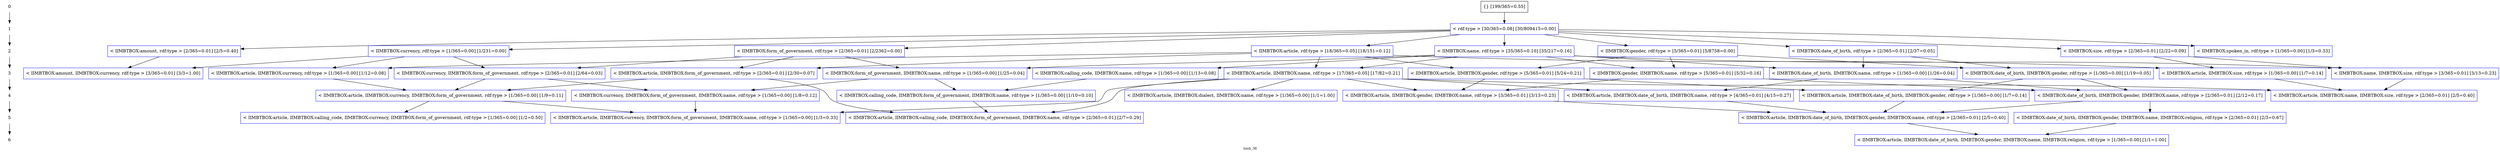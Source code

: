 digraph iimb_38 {
  {
    rank=same;
    node_r0 [label="0", shape="plaintext"];
    node_n97d170e1550eee4afc0af065b78cda302a97674c [color="black", label="{} [199/365=0.55]", shape="rectangle", style="solid"];
  }
  {
    rank=same;
    node_r1 [label="1", shape="plaintext"];
    node_n3c197cb1f6842dc41aa48dc8b9032284bcf39a27 [color="blue", label="< rdf:type > [30/365=0.08] [30/809415=0.00]", shape="rectangle", style="solid"];
  }
  {
    rank=same;
    node_r2 [label="2", shape="plaintext"];
    node_nee5fbcea97144d897cd3f4899a660fad4c25f14d [color="blue", label="< IIMBTBOX:amount, rdf:type > [2/365=0.01] [2/5=0.40]", shape="rectangle", style="solid"];
    node_nc2c6a832113450f98f454fe5aca8e1352d2f13d7 [color="blue", label="< IIMBTBOX:article, rdf:type > [18/365=0.05] [18/151=0.12]", shape="rectangle", style="solid"];
    node_n76925b9967b455dafe672dbc3e6378f92b41ff12 [color="blue", label="< IIMBTBOX:currency, rdf:type > [1/365=0.00] [1/231=0.00]", shape="rectangle", style="solid"];
    node_ncced4fd2310948c307f4c5ae44e6ac2b6e259bad [color="blue", label="< IIMBTBOX:date_of_birth, rdf:type > [2/365=0.01] [2/37=0.05]", shape="rectangle", style="solid"];
    node_n15f21d2766a7b3efdc77592d15d0c984b26f857a [color="blue", label="< IIMBTBOX:form_of_government, rdf:type > [2/365=0.01] [2/2362=0.00]", shape="rectangle", style="solid"];
    node_n66d8b5a077431b2b6237dedbf7cdb3a75d7b2f4c [color="blue", label="< IIMBTBOX:gender, rdf:type > [5/365=0.01] [5/8758=0.00]", shape="rectangle", style="solid"];
    node_n80bb4dd36e016f9285a39311cf8a75356e62accd [color="blue", label="< IIMBTBOX:name, rdf:type > [35/365=0.10] [35/217=0.16]", shape="rectangle", style="solid"];
    node_nfa251487da74df95ee20250ecaf6d9f4f9cc0e81 [color="blue", label="< IIMBTBOX:size, rdf:type > [2/365=0.01] [2/22=0.09]", shape="rectangle", style="solid"];
    node_nd31f85a96ae626525719c53d5d2ba6caca661d18 [color="blue", label="< IIMBTBOX:spoken_in, rdf:type > [1/365=0.00] [1/3=0.33]", shape="rectangle", style="solid"];
  }
  {
    rank=same;
    node_r3 [label="3", shape="plaintext"];
    node_n5771e5bfcf9fc075809e075912c0df4754cf5039 [color="blue", label="< IIMBTBOX:amount, IIMBTBOX:currency, rdf:type > [3/365=0.01] [3/3=1.00]", shape="rectangle", style="solid"];
    node_n11c1dd5e9a6d8206b0814410cc7ded00223933cc [color="blue", label="< IIMBTBOX:article, IIMBTBOX:currency, rdf:type > [1/365=0.00] [1/12=0.08]", shape="rectangle", style="solid"];
    node_n58d4556bf2e115803f15f42168df2698e170f40e [color="blue", label="< IIMBTBOX:article, IIMBTBOX:form_of_government, rdf:type > [2/365=0.01] [2/30=0.07]", shape="rectangle", style="solid"];
    node_n0cd72f9b4147a2bfd913d455a877964a980f909f [color="blue", label="< IIMBTBOX:article, IIMBTBOX:gender, rdf:type > [5/365=0.01] [5/24=0.21]", shape="rectangle", style="solid"];
    node_n2a6578f22a81833da3ebf8c90430904bb81f93e0 [color="blue", label="< IIMBTBOX:article, IIMBTBOX:name, rdf:type > [17/365=0.05] [17/82=0.21]", shape="rectangle", style="solid"];
    node_nd6aac7f8c883a90c09ec616b1ee86dbd2df809e7 [color="blue", label="< IIMBTBOX:article, IIMBTBOX:size, rdf:type > [1/365=0.00] [1/7=0.14]", shape="rectangle", style="solid"];
    node_n890666da2148ab18d44e8d5bf4b6681cf07c56c0 [color="blue", label="< IIMBTBOX:calling_code, IIMBTBOX:name, rdf:type > [1/365=0.00] [1/13=0.08]", shape="rectangle", style="solid"];
    node_n5dc5ec62dcaf684f5981dd15c9f66d231ad4690f [color="blue", label="< IIMBTBOX:currency, IIMBTBOX:form_of_government, rdf:type > [2/365=0.01] [2/64=0.03]", shape="rectangle", style="solid"];
    node_n9d37a1753a5f3c0d1b0fcff0f4774db88b5f8124 [color="blue", label="< IIMBTBOX:date_of_birth, IIMBTBOX:gender, rdf:type > [1/365=0.00] [1/19=0.05]", shape="rectangle", style="solid"];
    node_n6d997bf3f65f6b45c1669f7b901ff9408ded48b4 [color="blue", label="< IIMBTBOX:date_of_birth, IIMBTBOX:name, rdf:type > [1/365=0.00] [1/26=0.04]", shape="rectangle", style="solid"];
    node_nbb55f02aee32bdf6f24e750b78acc7b8f71f48d7 [color="blue", label="< IIMBTBOX:form_of_government, IIMBTBOX:name, rdf:type > [1/365=0.00] [1/25=0.04]", shape="rectangle", style="solid"];
    node_nb6bb00779966ea30ad14fb580c15644aa366a1f9 [color="blue", label="< IIMBTBOX:gender, IIMBTBOX:name, rdf:type > [5/365=0.01] [5/32=0.16]", shape="rectangle", style="solid"];
    node_n1452a67eae7ddfffd3e23b5b39fc0d4307216ba3 [color="blue", label="< IIMBTBOX:name, IIMBTBOX:size, rdf:type > [3/365=0.01] [3/13=0.23]", shape="rectangle", style="solid"];
  }
  {
    rank=same;
    node_r4 [label="4", shape="plaintext"];
    node_n38cefea00a6e88e1410357cf17b37e0ce5a498bf [color="blue", label="< IIMBTBOX:article, IIMBTBOX:currency, IIMBTBOX:form_of_government, rdf:type > [1/365=0.00] [1/9=0.11]", shape="rectangle", style="solid"];
    node_neb9eb3948f9ce4a31e81bab1676569084a0eca29 [color="blue", label="< IIMBTBOX:article, IIMBTBOX:date_of_birth, IIMBTBOX:gender, rdf:type > [1/365=0.00] [1/7=0.14]", shape="rectangle", style="solid"];
    node_nadc7eafa264e3ebf81f92c542438d80e0cba187c [color="blue", label="< IIMBTBOX:article, IIMBTBOX:date_of_birth, IIMBTBOX:name, rdf:type > [4/365=0.01] [4/15=0.27]", shape="rectangle", style="solid"];
    node_n6b99dbad4b057ea63eb39b3a5b6f557f99d2eaea [color="blue", label="< IIMBTBOX:article, IIMBTBOX:dialect, IIMBTBOX:name, rdf:type > [1/365=0.00] [1/1=1.00]", shape="rectangle", style="solid"];
    node_n1a30bbfa3129970d10066080b4b1cd7a03cc28f5 [color="blue", label="< IIMBTBOX:article, IIMBTBOX:gender, IIMBTBOX:name, rdf:type > [3/365=0.01] [3/13=0.23]", shape="rectangle", style="solid"];
    node_nab31e4e40555aebb5d3fe5a2fb0451f0997bd2bf [color="blue", label="< IIMBTBOX:article, IIMBTBOX:name, IIMBTBOX:size, rdf:type > [2/365=0.01] [2/5=0.40]", shape="rectangle", style="solid"];
    node_naa3540999c79edf1b3eb7280655b0cfd5b61e8db [color="blue", label="< IIMBTBOX:calling_code, IIMBTBOX:form_of_government, IIMBTBOX:name, rdf:type > [1/365=0.00] [1/10=0.10]", shape="rectangle", style="solid"];
    node_n28f8faafcd7cb766a92477453758733bea20a2a7 [color="blue", label="< IIMBTBOX:currency, IIMBTBOX:form_of_government, IIMBTBOX:name, rdf:type > [1/365=0.00] [1/8=0.12]", shape="rectangle", style="solid"];
    node_n9a01af8b9f9e680022fb7cacc76d2740a3dbec58 [color="blue", label="< IIMBTBOX:date_of_birth, IIMBTBOX:gender, IIMBTBOX:name, rdf:type > [2/365=0.01] [2/12=0.17]", shape="rectangle", style="solid"];
  }
  {
    rank=same;
    node_r5 [label="5", shape="plaintext"];
    node_n76f7e768067a0001fd291f9370b799ec2a3d5115 [color="blue", label="< IIMBTBOX:article, IIMBTBOX:calling_code, IIMBTBOX:currency, IIMBTBOX:form_of_government, rdf:type > [1/365=0.00] [1/2=0.50]", shape="rectangle", style="solid"];
    node_n4c0a20f6459719e6b0472d9904a8a572b20e0e31 [color="blue", label="< IIMBTBOX:article, IIMBTBOX:calling_code, IIMBTBOX:form_of_government, IIMBTBOX:name, rdf:type > [2/365=0.01] [2/7=0.29]", shape="rectangle", style="solid"];
    node_n1e4e97b0d9eedbaa39b4f90169f9f247571c93b1 [color="blue", label="< IIMBTBOX:article, IIMBTBOX:currency, IIMBTBOX:form_of_government, IIMBTBOX:name, rdf:type > [1/365=0.00] [1/3=0.33]", shape="rectangle", style="solid"];
    node_n00be97bb3a8e74370a31433e7c14c0939bce38e3 [color="blue", label="< IIMBTBOX:article, IIMBTBOX:date_of_birth, IIMBTBOX:gender, IIMBTBOX:name, rdf:type > [2/365=0.01] [2/5=0.40]", shape="rectangle", style="solid"];
    node_n99f3a5a9e361959adabcf9565fc54a4d15a5cd6b [color="blue", label="< IIMBTBOX:date_of_birth, IIMBTBOX:gender, IIMBTBOX:name, IIMBTBOX:religion, rdf:type > [2/365=0.01] [2/3=0.67]", shape="rectangle", style="solid"];
  }
  {
    rank=same;
    node_r6 [label="6", shape="plaintext"];
    node_n45df4234c165d8d62148e3b5cd1a953fda1f6f17 [color="blue", label="< IIMBTBOX:article, IIMBTBOX:date_of_birth, IIMBTBOX:gender, IIMBTBOX:name, IIMBTBOX:religion, rdf:type > [1/365=0.00] [1/1=1.00]", shape="rectangle", style="solid"];
  }


  node_r0 -> node_r1 ;
  node_r1 -> node_r2 ;
  node_r2 -> node_r3 ;
  node_r3 -> node_r4 ;
  node_r4 -> node_r5 ;
  node_r5 -> node_r6 ;

  node_nee5fbcea97144d897cd3f4899a660fad4c25f14d -> node_n5771e5bfcf9fc075809e075912c0df4754cf5039 [color="black", style="solid"];
  node_n76925b9967b455dafe672dbc3e6378f92b41ff12 -> node_n5771e5bfcf9fc075809e075912c0df4754cf5039 [color="black", style="solid"];
  node_n3c197cb1f6842dc41aa48dc8b9032284bcf39a27 -> node_nee5fbcea97144d897cd3f4899a660fad4c25f14d [color="black", style="solid"];
  node_n38cefea00a6e88e1410357cf17b37e0ce5a498bf -> node_n76f7e768067a0001fd291f9370b799ec2a3d5115 [color="black", style="solid"];
  node_n58d4556bf2e115803f15f42168df2698e170f40e -> node_n4c0a20f6459719e6b0472d9904a8a572b20e0e31 [color="black", style="solid"];
  node_n2a6578f22a81833da3ebf8c90430904bb81f93e0 -> node_n4c0a20f6459719e6b0472d9904a8a572b20e0e31 [color="black", style="solid"];
  node_naa3540999c79edf1b3eb7280655b0cfd5b61e8db -> node_n4c0a20f6459719e6b0472d9904a8a572b20e0e31 [color="black", style="solid"];
  node_n38cefea00a6e88e1410357cf17b37e0ce5a498bf -> node_n1e4e97b0d9eedbaa39b4f90169f9f247571c93b1 [color="black", style="solid"];
  node_n2a6578f22a81833da3ebf8c90430904bb81f93e0 -> node_n1e4e97b0d9eedbaa39b4f90169f9f247571c93b1 [color="black", style="solid"];
  node_n28f8faafcd7cb766a92477453758733bea20a2a7 -> node_n1e4e97b0d9eedbaa39b4f90169f9f247571c93b1 [color="black", style="solid"];
  node_n11c1dd5e9a6d8206b0814410cc7ded00223933cc -> node_n38cefea00a6e88e1410357cf17b37e0ce5a498bf [color="black", style="solid"];
  node_n58d4556bf2e115803f15f42168df2698e170f40e -> node_n38cefea00a6e88e1410357cf17b37e0ce5a498bf [color="black", style="solid"];
  node_n5dc5ec62dcaf684f5981dd15c9f66d231ad4690f -> node_n38cefea00a6e88e1410357cf17b37e0ce5a498bf [color="black", style="solid"];
  node_nc2c6a832113450f98f454fe5aca8e1352d2f13d7 -> node_n11c1dd5e9a6d8206b0814410cc7ded00223933cc [color="black", style="solid"];
  node_n76925b9967b455dafe672dbc3e6378f92b41ff12 -> node_n11c1dd5e9a6d8206b0814410cc7ded00223933cc [color="black", style="solid"];
  node_n00be97bb3a8e74370a31433e7c14c0939bce38e3 -> node_n45df4234c165d8d62148e3b5cd1a953fda1f6f17 [color="black", style="solid"];
  node_n99f3a5a9e361959adabcf9565fc54a4d15a5cd6b -> node_n45df4234c165d8d62148e3b5cd1a953fda1f6f17 [color="black", style="solid"];
  node_neb9eb3948f9ce4a31e81bab1676569084a0eca29 -> node_n00be97bb3a8e74370a31433e7c14c0939bce38e3 [color="black", style="solid"];
  node_nadc7eafa264e3ebf81f92c542438d80e0cba187c -> node_n00be97bb3a8e74370a31433e7c14c0939bce38e3 [color="black", style="solid"];
  node_n1a30bbfa3129970d10066080b4b1cd7a03cc28f5 -> node_n00be97bb3a8e74370a31433e7c14c0939bce38e3 [color="black", style="solid"];
  node_n9a01af8b9f9e680022fb7cacc76d2740a3dbec58 -> node_n00be97bb3a8e74370a31433e7c14c0939bce38e3 [color="black", style="solid"];
  node_n0cd72f9b4147a2bfd913d455a877964a980f909f -> node_neb9eb3948f9ce4a31e81bab1676569084a0eca29 [color="black", style="solid"];
  node_n9d37a1753a5f3c0d1b0fcff0f4774db88b5f8124 -> node_neb9eb3948f9ce4a31e81bab1676569084a0eca29 [color="black", style="solid"];
  node_n2a6578f22a81833da3ebf8c90430904bb81f93e0 -> node_nadc7eafa264e3ebf81f92c542438d80e0cba187c [color="black", style="solid"];
  node_n6d997bf3f65f6b45c1669f7b901ff9408ded48b4 -> node_nadc7eafa264e3ebf81f92c542438d80e0cba187c [color="black", style="solid"];
  node_n2a6578f22a81833da3ebf8c90430904bb81f93e0 -> node_n6b99dbad4b057ea63eb39b3a5b6f557f99d2eaea [color="black", style="solid"];
  node_nc2c6a832113450f98f454fe5aca8e1352d2f13d7 -> node_n58d4556bf2e115803f15f42168df2698e170f40e [color="black", style="solid"];
  node_n15f21d2766a7b3efdc77592d15d0c984b26f857a -> node_n58d4556bf2e115803f15f42168df2698e170f40e [color="black", style="solid"];
  node_n0cd72f9b4147a2bfd913d455a877964a980f909f -> node_n1a30bbfa3129970d10066080b4b1cd7a03cc28f5 [color="black", style="solid"];
  node_n2a6578f22a81833da3ebf8c90430904bb81f93e0 -> node_n1a30bbfa3129970d10066080b4b1cd7a03cc28f5 [color="black", style="solid"];
  node_nb6bb00779966ea30ad14fb580c15644aa366a1f9 -> node_n1a30bbfa3129970d10066080b4b1cd7a03cc28f5 [color="black", style="solid"];
  node_nc2c6a832113450f98f454fe5aca8e1352d2f13d7 -> node_n0cd72f9b4147a2bfd913d455a877964a980f909f [color="black", style="solid"];
  node_n66d8b5a077431b2b6237dedbf7cdb3a75d7b2f4c -> node_n0cd72f9b4147a2bfd913d455a877964a980f909f [color="black", style="solid"];
  node_n2a6578f22a81833da3ebf8c90430904bb81f93e0 -> node_nab31e4e40555aebb5d3fe5a2fb0451f0997bd2bf [color="black", style="solid"];
  node_nd6aac7f8c883a90c09ec616b1ee86dbd2df809e7 -> node_nab31e4e40555aebb5d3fe5a2fb0451f0997bd2bf [color="black", style="solid"];
  node_n1452a67eae7ddfffd3e23b5b39fc0d4307216ba3 -> node_nab31e4e40555aebb5d3fe5a2fb0451f0997bd2bf [color="black", style="solid"];
  node_nc2c6a832113450f98f454fe5aca8e1352d2f13d7 -> node_n2a6578f22a81833da3ebf8c90430904bb81f93e0 [color="black", style="solid"];
  node_n80bb4dd36e016f9285a39311cf8a75356e62accd -> node_n2a6578f22a81833da3ebf8c90430904bb81f93e0 [color="black", style="solid"];
  node_nc2c6a832113450f98f454fe5aca8e1352d2f13d7 -> node_nd6aac7f8c883a90c09ec616b1ee86dbd2df809e7 [color="black", style="solid"];
  node_nfa251487da74df95ee20250ecaf6d9f4f9cc0e81 -> node_nd6aac7f8c883a90c09ec616b1ee86dbd2df809e7 [color="black", style="solid"];
  node_n3c197cb1f6842dc41aa48dc8b9032284bcf39a27 -> node_nc2c6a832113450f98f454fe5aca8e1352d2f13d7 [color="black", style="solid"];
  node_n890666da2148ab18d44e8d5bf4b6681cf07c56c0 -> node_naa3540999c79edf1b3eb7280655b0cfd5b61e8db [color="black", style="solid"];
  node_nbb55f02aee32bdf6f24e750b78acc7b8f71f48d7 -> node_naa3540999c79edf1b3eb7280655b0cfd5b61e8db [color="black", style="solid"];
  node_n80bb4dd36e016f9285a39311cf8a75356e62accd -> node_n890666da2148ab18d44e8d5bf4b6681cf07c56c0 [color="black", style="solid"];
  node_n5dc5ec62dcaf684f5981dd15c9f66d231ad4690f -> node_n28f8faafcd7cb766a92477453758733bea20a2a7 [color="black", style="solid"];
  node_nbb55f02aee32bdf6f24e750b78acc7b8f71f48d7 -> node_n28f8faafcd7cb766a92477453758733bea20a2a7 [color="black", style="solid"];
  node_n76925b9967b455dafe672dbc3e6378f92b41ff12 -> node_n5dc5ec62dcaf684f5981dd15c9f66d231ad4690f [color="black", style="solid"];
  node_n15f21d2766a7b3efdc77592d15d0c984b26f857a -> node_n5dc5ec62dcaf684f5981dd15c9f66d231ad4690f [color="black", style="solid"];
  node_n3c197cb1f6842dc41aa48dc8b9032284bcf39a27 -> node_n76925b9967b455dafe672dbc3e6378f92b41ff12 [color="black", style="solid"];
  node_n9a01af8b9f9e680022fb7cacc76d2740a3dbec58 -> node_n99f3a5a9e361959adabcf9565fc54a4d15a5cd6b [color="black", style="solid"];
  node_n9d37a1753a5f3c0d1b0fcff0f4774db88b5f8124 -> node_n9a01af8b9f9e680022fb7cacc76d2740a3dbec58 [color="black", style="solid"];
  node_n6d997bf3f65f6b45c1669f7b901ff9408ded48b4 -> node_n9a01af8b9f9e680022fb7cacc76d2740a3dbec58 [color="black", style="solid"];
  node_nb6bb00779966ea30ad14fb580c15644aa366a1f9 -> node_n9a01af8b9f9e680022fb7cacc76d2740a3dbec58 [color="black", style="solid"];
  node_ncced4fd2310948c307f4c5ae44e6ac2b6e259bad -> node_n9d37a1753a5f3c0d1b0fcff0f4774db88b5f8124 [color="black", style="solid"];
  node_n66d8b5a077431b2b6237dedbf7cdb3a75d7b2f4c -> node_n9d37a1753a5f3c0d1b0fcff0f4774db88b5f8124 [color="black", style="solid"];
  node_ncced4fd2310948c307f4c5ae44e6ac2b6e259bad -> node_n6d997bf3f65f6b45c1669f7b901ff9408ded48b4 [color="black", style="solid"];
  node_n80bb4dd36e016f9285a39311cf8a75356e62accd -> node_n6d997bf3f65f6b45c1669f7b901ff9408ded48b4 [color="black", style="solid"];
  node_n3c197cb1f6842dc41aa48dc8b9032284bcf39a27 -> node_ncced4fd2310948c307f4c5ae44e6ac2b6e259bad [color="black", style="solid"];
  node_n15f21d2766a7b3efdc77592d15d0c984b26f857a -> node_nbb55f02aee32bdf6f24e750b78acc7b8f71f48d7 [color="black", style="solid"];
  node_n80bb4dd36e016f9285a39311cf8a75356e62accd -> node_nbb55f02aee32bdf6f24e750b78acc7b8f71f48d7 [color="black", style="solid"];
  node_n3c197cb1f6842dc41aa48dc8b9032284bcf39a27 -> node_n15f21d2766a7b3efdc77592d15d0c984b26f857a [color="black", style="solid"];
  node_n66d8b5a077431b2b6237dedbf7cdb3a75d7b2f4c -> node_nb6bb00779966ea30ad14fb580c15644aa366a1f9 [color="black", style="solid"];
  node_n80bb4dd36e016f9285a39311cf8a75356e62accd -> node_nb6bb00779966ea30ad14fb580c15644aa366a1f9 [color="black", style="solid"];
  node_n3c197cb1f6842dc41aa48dc8b9032284bcf39a27 -> node_n66d8b5a077431b2b6237dedbf7cdb3a75d7b2f4c [color="black", style="solid"];
  node_n80bb4dd36e016f9285a39311cf8a75356e62accd -> node_n1452a67eae7ddfffd3e23b5b39fc0d4307216ba3 [color="black", style="solid"];
  node_nfa251487da74df95ee20250ecaf6d9f4f9cc0e81 -> node_n1452a67eae7ddfffd3e23b5b39fc0d4307216ba3 [color="black", style="solid"];
  node_n3c197cb1f6842dc41aa48dc8b9032284bcf39a27 -> node_n80bb4dd36e016f9285a39311cf8a75356e62accd [color="black", style="solid"];
  node_n3c197cb1f6842dc41aa48dc8b9032284bcf39a27 -> node_nfa251487da74df95ee20250ecaf6d9f4f9cc0e81 [color="black", style="solid"];
  node_n3c197cb1f6842dc41aa48dc8b9032284bcf39a27 -> node_nd31f85a96ae626525719c53d5d2ba6caca661d18 [color="black", style="solid"];
  node_n97d170e1550eee4afc0af065b78cda302a97674c -> node_n3c197cb1f6842dc41aa48dc8b9032284bcf39a27 [color="black", style="solid"];

  charset="UTF-8"
  fontsize="11.0"
  label="iimb_38"
  overlap="false"
}
